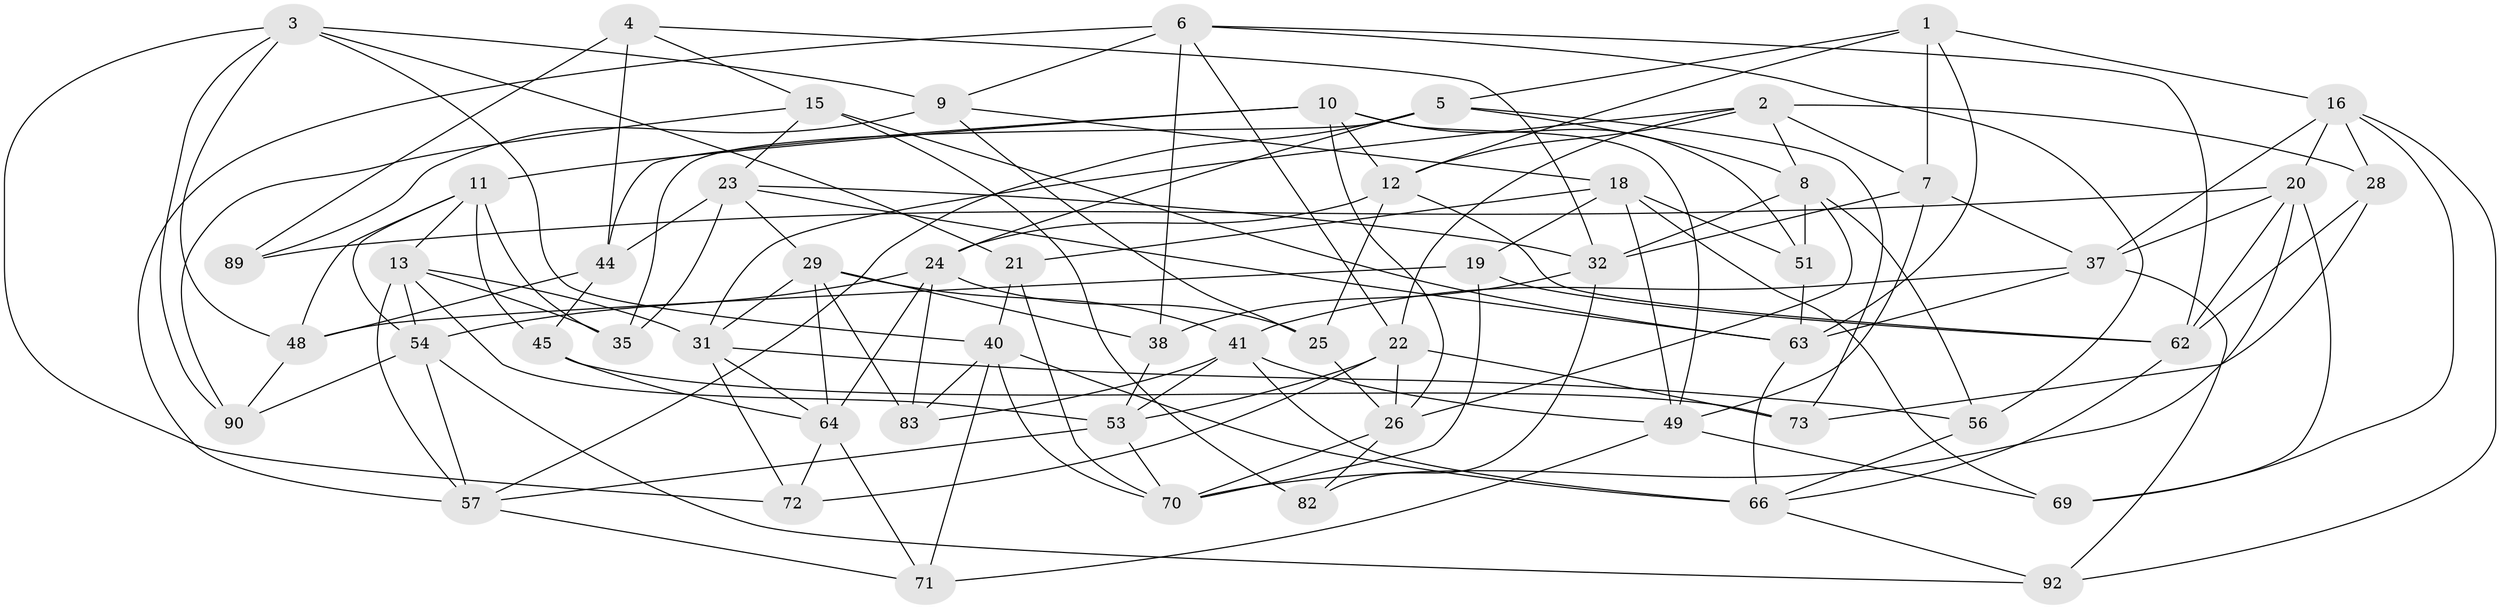 // Generated by graph-tools (version 1.1) at 2025/52/02/27/25 19:52:28]
// undirected, 56 vertices, 145 edges
graph export_dot {
graph [start="1"]
  node [color=gray90,style=filled];
  1 [super="+17"];
  2 [super="+33"];
  3 [super="+36"];
  4;
  5 [super="+14"];
  6 [super="+50"];
  7 [super="+34"];
  8 [super="+30"];
  9 [super="+93"];
  10 [super="+59"];
  11 [super="+67"];
  12 [super="+87"];
  13 [super="+84"];
  15 [super="+43"];
  16 [super="+27"];
  18 [super="+80"];
  19;
  20 [super="+75"];
  21;
  22 [super="+61"];
  23 [super="+42"];
  24 [super="+46"];
  25;
  26 [super="+91"];
  28;
  29 [super="+39"];
  31 [super="+85"];
  32 [super="+55"];
  35;
  37 [super="+52"];
  38;
  40 [super="+65"];
  41 [super="+47"];
  44 [super="+60"];
  45;
  48 [super="+58"];
  49 [super="+77"];
  51;
  53 [super="+81"];
  54 [super="+79"];
  56;
  57 [super="+68"];
  62 [super="+76"];
  63 [super="+78"];
  64 [super="+86"];
  66 [super="+74"];
  69;
  70 [super="+88"];
  71;
  72;
  73;
  82;
  83;
  89;
  90;
  92;
  1 -- 16;
  1 -- 7 [weight=2];
  1 -- 63;
  1 -- 12;
  1 -- 5;
  2 -- 22;
  2 -- 31;
  2 -- 8;
  2 -- 28;
  2 -- 7;
  2 -- 12;
  3 -- 40;
  3 -- 21;
  3 -- 72;
  3 -- 9;
  3 -- 90;
  3 -- 48;
  4 -- 15;
  4 -- 89;
  4 -- 32;
  4 -- 44;
  5 -- 8;
  5 -- 73;
  5 -- 35;
  5 -- 24;
  5 -- 57;
  6 -- 38;
  6 -- 9;
  6 -- 57;
  6 -- 56;
  6 -- 62;
  6 -- 22;
  7 -- 49;
  7 -- 32;
  7 -- 37;
  8 -- 51;
  8 -- 32;
  8 -- 56;
  8 -- 26;
  9 -- 89 [weight=2];
  9 -- 25;
  9 -- 18;
  10 -- 12;
  10 -- 44;
  10 -- 11;
  10 -- 51;
  10 -- 49;
  10 -- 26;
  11 -- 45;
  11 -- 13;
  11 -- 48;
  11 -- 35;
  11 -- 54;
  12 -- 62;
  12 -- 24;
  12 -- 25;
  13 -- 54;
  13 -- 57;
  13 -- 35;
  13 -- 53;
  13 -- 31;
  15 -- 63;
  15 -- 82 [weight=2];
  15 -- 90;
  15 -- 23;
  16 -- 92;
  16 -- 69;
  16 -- 20;
  16 -- 28;
  16 -- 37;
  18 -- 21;
  18 -- 19;
  18 -- 49;
  18 -- 51;
  18 -- 69;
  19 -- 70;
  19 -- 48;
  19 -- 62;
  20 -- 69;
  20 -- 37;
  20 -- 89;
  20 -- 70;
  20 -- 62;
  21 -- 70;
  21 -- 40;
  22 -- 72;
  22 -- 73;
  22 -- 53;
  22 -- 26;
  23 -- 35;
  23 -- 32;
  23 -- 44;
  23 -- 63;
  23 -- 29;
  24 -- 54;
  24 -- 83;
  24 -- 25;
  24 -- 64;
  25 -- 26;
  26 -- 82;
  26 -- 70;
  28 -- 73;
  28 -- 62;
  29 -- 31;
  29 -- 41;
  29 -- 38;
  29 -- 64;
  29 -- 83;
  31 -- 72;
  31 -- 56;
  31 -- 64;
  32 -- 38;
  32 -- 82;
  37 -- 92;
  37 -- 63;
  37 -- 41;
  38 -- 53;
  40 -- 71;
  40 -- 66;
  40 -- 83;
  40 -- 70;
  41 -- 49;
  41 -- 66;
  41 -- 53;
  41 -- 83;
  44 -- 45;
  44 -- 48 [weight=2];
  45 -- 73;
  45 -- 64;
  48 -- 90;
  49 -- 69;
  49 -- 71;
  51 -- 63;
  53 -- 57;
  53 -- 70;
  54 -- 57;
  54 -- 90;
  54 -- 92;
  56 -- 66;
  57 -- 71;
  62 -- 66;
  63 -- 66;
  64 -- 72;
  64 -- 71;
  66 -- 92;
}

